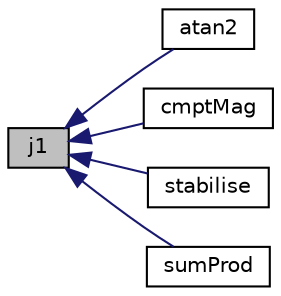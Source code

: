 digraph "j1"
{
  bgcolor="transparent";
  edge [fontname="Helvetica",fontsize="10",labelfontname="Helvetica",labelfontsize="10"];
  node [fontname="Helvetica",fontsize="10",shape=record];
  rankdir="LR";
  Node1 [label="j1",height=0.2,width=0.4,color="black", fillcolor="grey75", style="filled", fontcolor="black"];
  Node1 -> Node2 [dir="back",color="midnightblue",fontsize="10",style="solid",fontname="Helvetica"];
  Node2 [label="atan2",height=0.2,width=0.4,color="black",URL="$a10909.html#ac4f658d3f23292db85ec6b618e5976e0"];
  Node1 -> Node3 [dir="back",color="midnightblue",fontsize="10",style="solid",fontname="Helvetica"];
  Node3 [label="cmptMag",height=0.2,width=0.4,color="black",URL="$a10909.html#a2b5bed0675a2a1c054a011f1ff5d73e8"];
  Node1 -> Node4 [dir="back",color="midnightblue",fontsize="10",style="solid",fontname="Helvetica"];
  Node4 [label="stabilise",height=0.2,width=0.4,color="black",URL="$a10909.html#a5256ed0d7ec24b1876ba90c6ff1f8727"];
  Node1 -> Node5 [dir="back",color="midnightblue",fontsize="10",style="solid",fontname="Helvetica"];
  Node5 [label="sumProd",height=0.2,width=0.4,color="black",URL="$a10909.html#a5b480f6156c25bef4de87d86094e87ea"];
}

